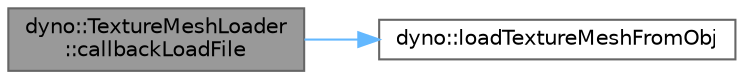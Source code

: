 digraph "dyno::TextureMeshLoader::callbackLoadFile"
{
 // LATEX_PDF_SIZE
  bgcolor="transparent";
  edge [fontname=Helvetica,fontsize=10,labelfontname=Helvetica,labelfontsize=10];
  node [fontname=Helvetica,fontsize=10,shape=box,height=0.2,width=0.4];
  rankdir="LR";
  Node1 [id="Node000001",label="dyno::TextureMeshLoader\l::callbackLoadFile",height=0.2,width=0.4,color="gray40", fillcolor="grey60", style="filled", fontcolor="black",tooltip=" "];
  Node1 -> Node2 [id="edge1_Node000001_Node000002",color="steelblue1",style="solid",tooltip=" "];
  Node2 [id="Node000002",label="dyno::loadTextureMeshFromObj",height=0.2,width=0.4,color="grey40", fillcolor="white", style="filled",URL="$namespacedyno.html#a7da13207151fd6f86c2438c5626d7868",tooltip=" "];
}
